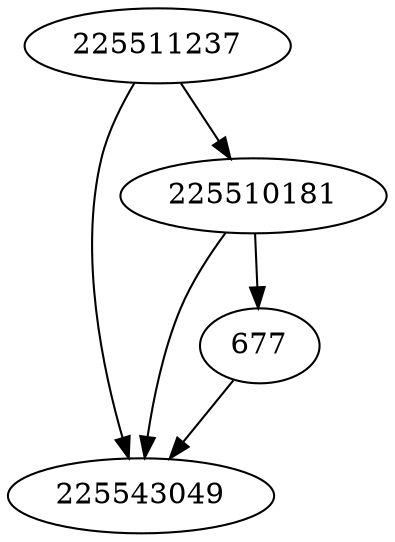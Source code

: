 strict digraph  {
225543049;
225510181;
225511237;
677;
225510181 -> 225543049;
225510181 -> 677;
225511237 -> 225543049;
225511237 -> 225510181;
677 -> 225543049;
}
